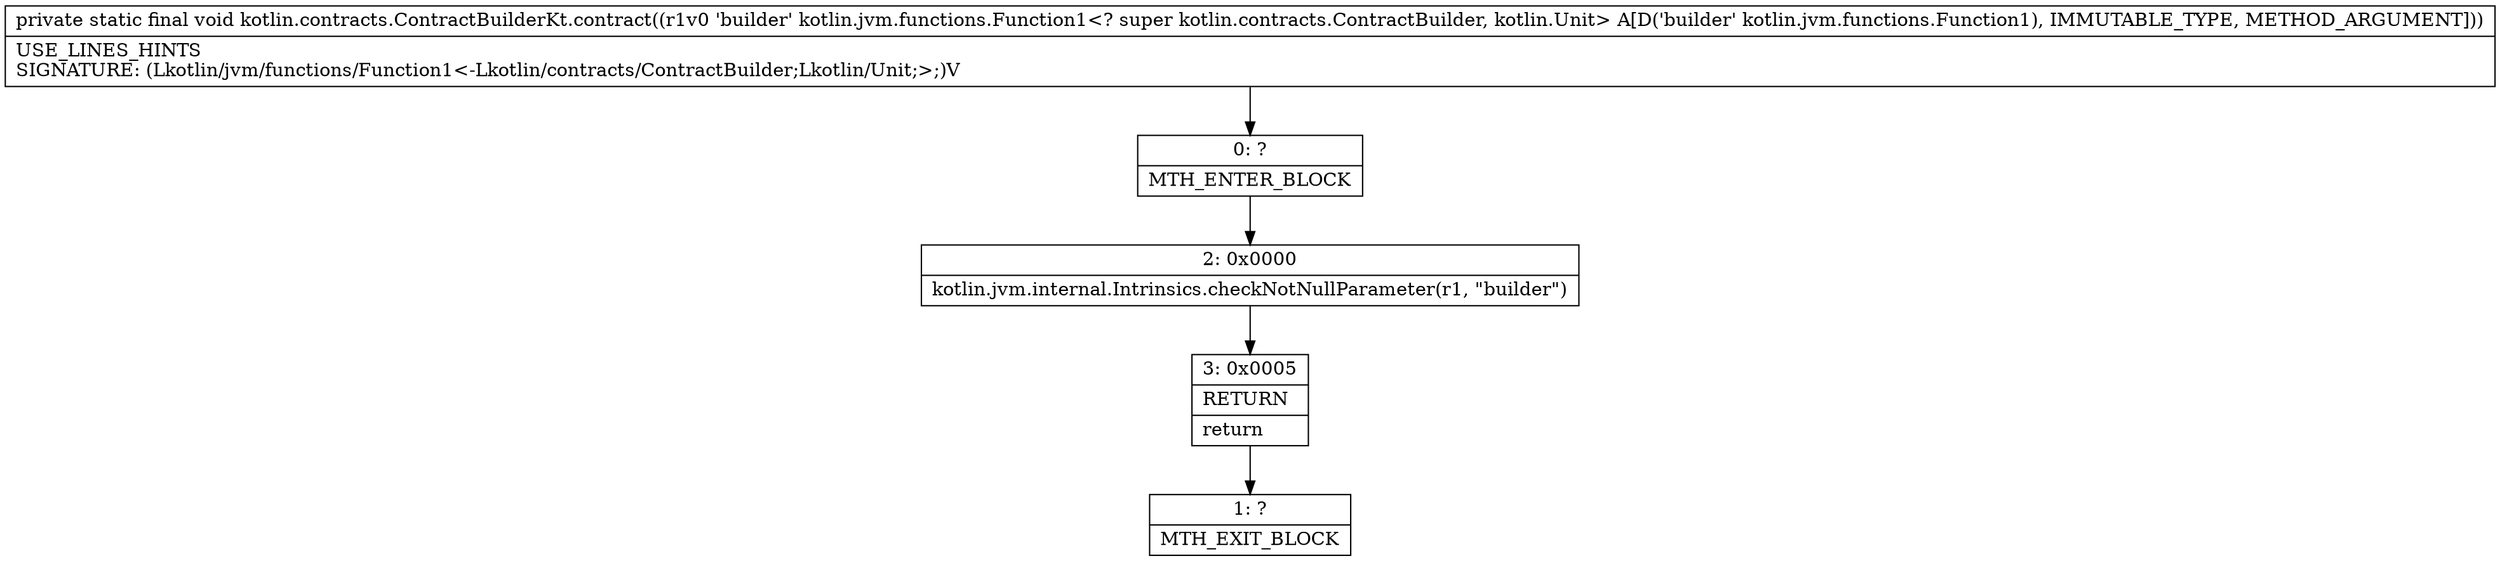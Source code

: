 digraph "CFG forkotlin.contracts.ContractBuilderKt.contract(Lkotlin\/jvm\/functions\/Function1;)V" {
Node_0 [shape=record,label="{0\:\ ?|MTH_ENTER_BLOCK\l}"];
Node_2 [shape=record,label="{2\:\ 0x0000|kotlin.jvm.internal.Intrinsics.checkNotNullParameter(r1, \"builder\")\l}"];
Node_3 [shape=record,label="{3\:\ 0x0005|RETURN\l|return\l}"];
Node_1 [shape=record,label="{1\:\ ?|MTH_EXIT_BLOCK\l}"];
MethodNode[shape=record,label="{private static final void kotlin.contracts.ContractBuilderKt.contract((r1v0 'builder' kotlin.jvm.functions.Function1\<? super kotlin.contracts.ContractBuilder, kotlin.Unit\> A[D('builder' kotlin.jvm.functions.Function1), IMMUTABLE_TYPE, METHOD_ARGUMENT]))  | USE_LINES_HINTS\lSIGNATURE: (Lkotlin\/jvm\/functions\/Function1\<\-Lkotlin\/contracts\/ContractBuilder;Lkotlin\/Unit;\>;)V\l}"];
MethodNode -> Node_0;Node_0 -> Node_2;
Node_2 -> Node_3;
Node_3 -> Node_1;
}

